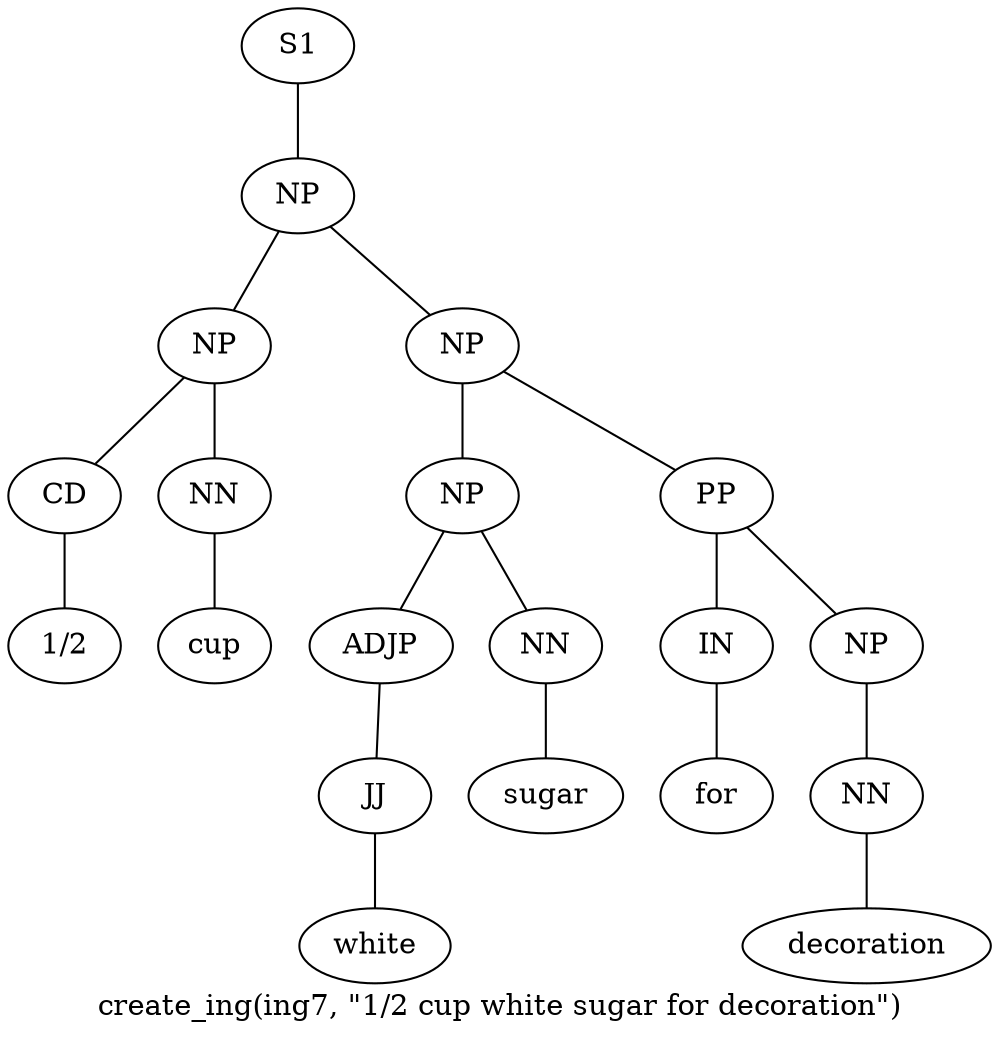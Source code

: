 graph SyntaxGraph {
	label = "create_ing(ing7, \"1/2 cup white sugar for decoration\")";
	Node0 [label="S1"];
	Node1 [label="NP"];
	Node2 [label="NP"];
	Node3 [label="CD"];
	Node4 [label="1/2"];
	Node5 [label="NN"];
	Node6 [label="cup"];
	Node7 [label="NP"];
	Node8 [label="NP"];
	Node9 [label="ADJP"];
	Node10 [label="JJ"];
	Node11 [label="white"];
	Node12 [label="NN"];
	Node13 [label="sugar"];
	Node14 [label="PP"];
	Node15 [label="IN"];
	Node16 [label="for"];
	Node17 [label="NP"];
	Node18 [label="NN"];
	Node19 [label="decoration"];

	Node0 -- Node1;
	Node1 -- Node2;
	Node1 -- Node7;
	Node2 -- Node3;
	Node2 -- Node5;
	Node3 -- Node4;
	Node5 -- Node6;
	Node7 -- Node8;
	Node7 -- Node14;
	Node8 -- Node9;
	Node8 -- Node12;
	Node9 -- Node10;
	Node10 -- Node11;
	Node12 -- Node13;
	Node14 -- Node15;
	Node14 -- Node17;
	Node15 -- Node16;
	Node17 -- Node18;
	Node18 -- Node19;
}
